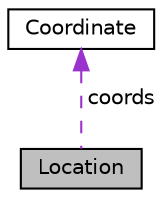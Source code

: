 digraph "Location"
{
  edge [fontname="Helvetica",fontsize="10",labelfontname="Helvetica",labelfontsize="10"];
  node [fontname="Helvetica",fontsize="10",shape=record];
  Node2 [label="Location",height=0.2,width=0.4,color="black", fillcolor="grey75", style="filled", fontcolor="black"];
  Node3 -> Node2 [dir="back",color="darkorchid3",fontsize="10",style="dashed",label=" coords" ,fontname="Helvetica"];
  Node3 [label="Coordinate",height=0.2,width=0.4,color="black", fillcolor="white", style="filled",URL="$struct_coordinate.html"];
}

